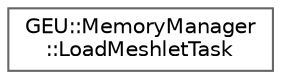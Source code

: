 digraph "Gráfico de jerarquía de clases"
{
 // LATEX_PDF_SIZE
  bgcolor="transparent";
  edge [fontname=Helvetica,fontsize=10,labelfontname=Helvetica,labelfontsize=10];
  node [fontname=Helvetica,fontsize=10,shape=box,height=0.2,width=0.4];
  rankdir="LR";
  Node0 [id="Node000000",label="GEU::MemoryManager\l::LoadMeshletTask",height=0.2,width=0.4,color="grey40", fillcolor="white", style="filled",URL="$d8/d06/struct_g_e_u_1_1_memory_manager_1_1_load_meshlet_task.html",tooltip=" "];
}
